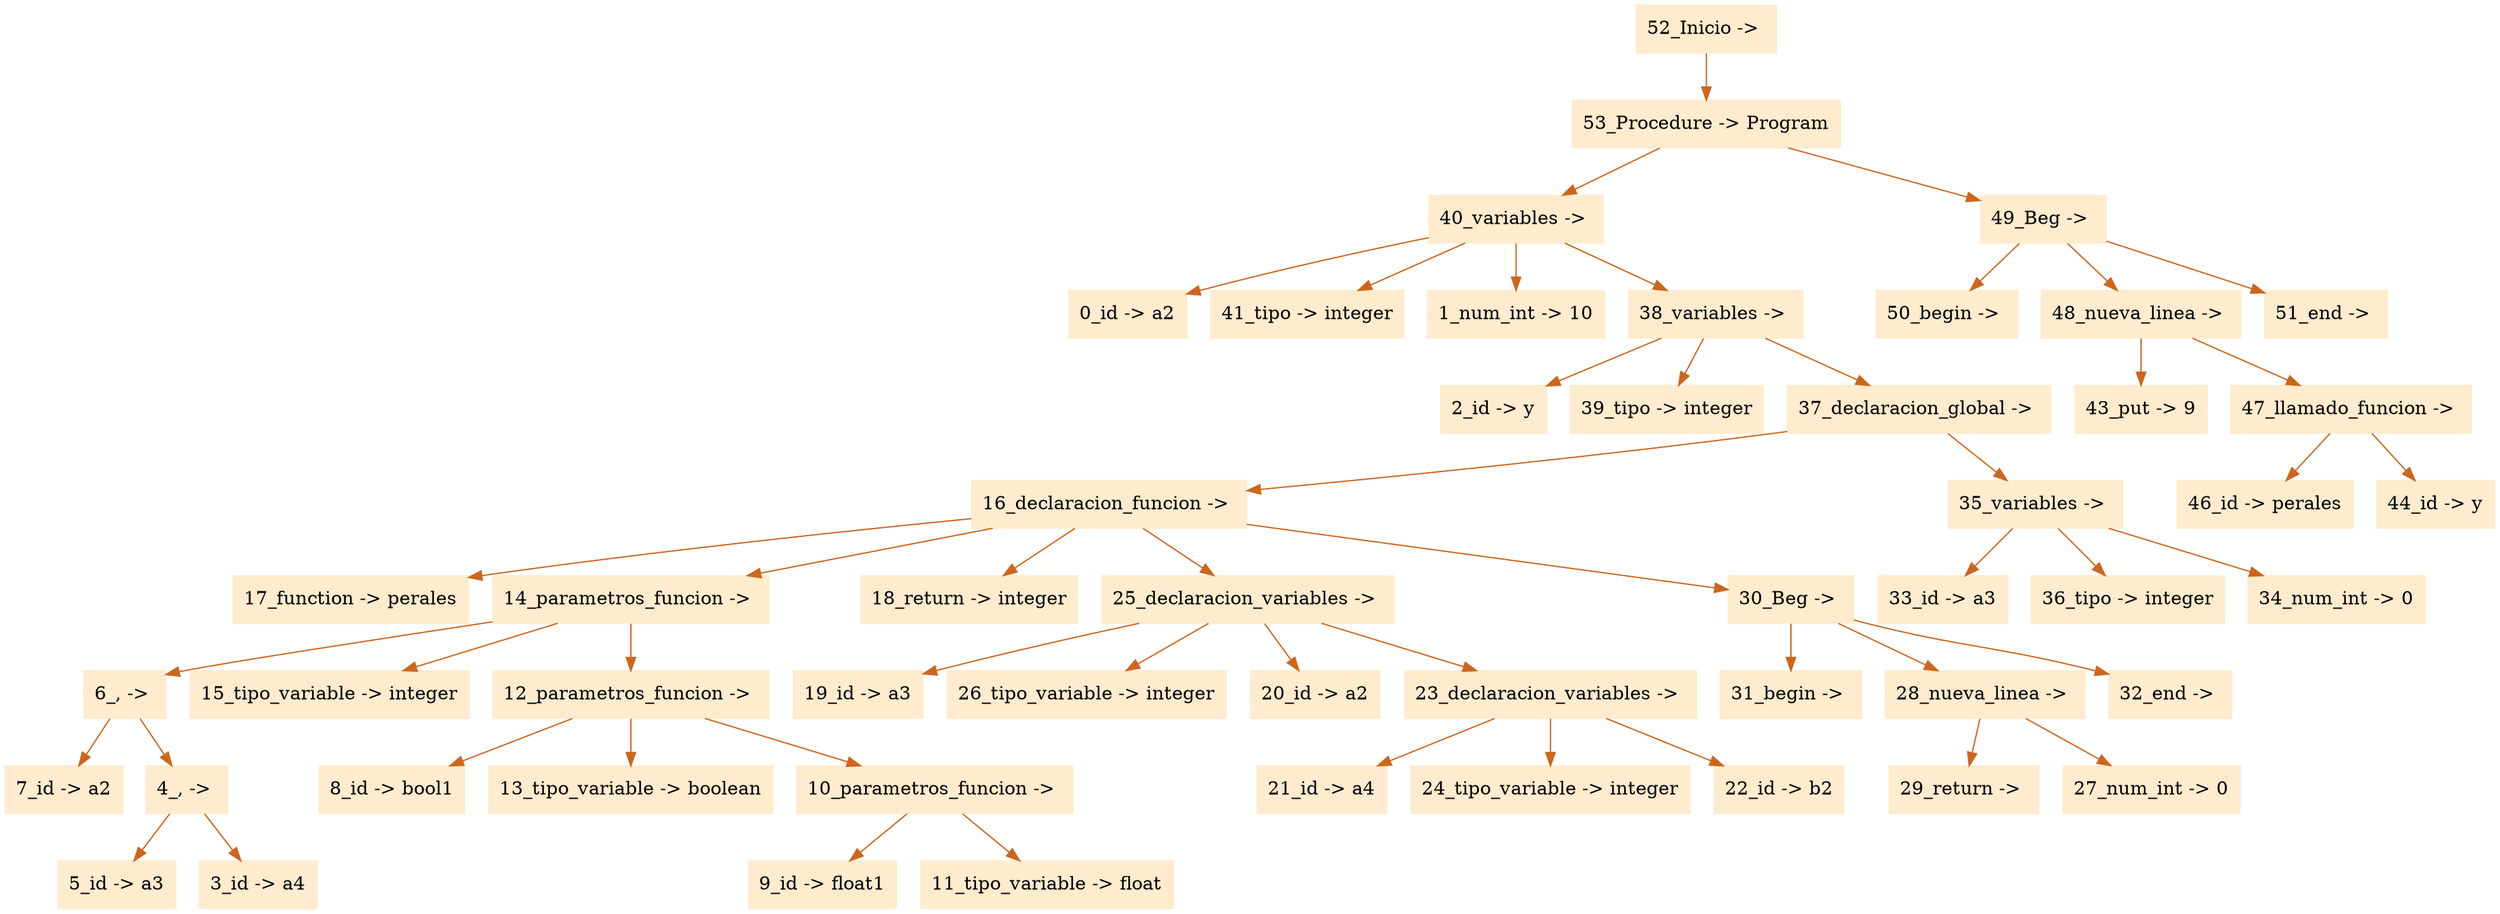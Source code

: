 digraph G {node[shape=box, style=filled, color=blanchedalmond]; edge[color=chocolate3];rankdir=UD 

"52_Inicio -> "->"53_Procedure -> Program"
"53_Procedure -> Program"->"40_variables -> "
"40_variables -> "->"0_id -> a2"
"40_variables -> "->"41_tipo -> integer"
"40_variables -> "->"1_num_int -> 10"
"40_variables -> "->"38_variables -> "
"38_variables -> "->"2_id -> y"
"38_variables -> "->"39_tipo -> integer"
"38_variables -> "->"37_declaracion_global -> "
"37_declaracion_global -> "->"16_declaracion_funcion -> "
"16_declaracion_funcion -> "->"17_function -> perales"
"16_declaracion_funcion -> "->"14_parametros_funcion -> "
"14_parametros_funcion -> "->"6_, -> "
"6_, -> "->"7_id -> a2"
"6_, -> "->"4_, -> "
"4_, -> "->"5_id -> a3"
"4_, -> "->"3_id -> a4"
"14_parametros_funcion -> "->"15_tipo_variable -> integer"
"14_parametros_funcion -> "->"12_parametros_funcion -> "
"12_parametros_funcion -> "->"8_id -> bool1"
"12_parametros_funcion -> "->"13_tipo_variable -> boolean"
"12_parametros_funcion -> "->"10_parametros_funcion -> "
"10_parametros_funcion -> "->"9_id -> float1"
"10_parametros_funcion -> "->"11_tipo_variable -> float"
"16_declaracion_funcion -> "->"18_return -> integer"
"16_declaracion_funcion -> "->"25_declaracion_variables -> "
"25_declaracion_variables -> "->"19_id -> a3"
"25_declaracion_variables -> "->"26_tipo_variable -> integer"
"25_declaracion_variables -> "->"20_id -> a2"
"25_declaracion_variables -> "->"23_declaracion_variables -> "
"23_declaracion_variables -> "->"21_id -> a4"
"23_declaracion_variables -> "->"24_tipo_variable -> integer"
"23_declaracion_variables -> "->"22_id -> b2"
"16_declaracion_funcion -> "->"30_Beg -> "
"30_Beg -> "->"31_begin -> "
"30_Beg -> "->"28_nueva_linea -> "
"28_nueva_linea -> "->"29_return -> "
"28_nueva_linea -> "->"27_num_int -> 0"
"30_Beg -> "->"32_end -> "
"37_declaracion_global -> "->"35_variables -> "
"35_variables -> "->"33_id -> a3"
"35_variables -> "->"36_tipo -> integer"
"35_variables -> "->"34_num_int -> 0"
"53_Procedure -> Program"->"49_Beg -> "
"49_Beg -> "->"50_begin -> "
"49_Beg -> "->"48_nueva_linea -> "
"48_nueva_linea -> "->"43_put -> 9"
"48_nueva_linea -> "->"47_llamado_funcion -> "
"47_llamado_funcion -> "->"46_id -> perales"
"47_llamado_funcion -> "->"44_id -> y"
"49_Beg -> "->"51_end -> "


}
